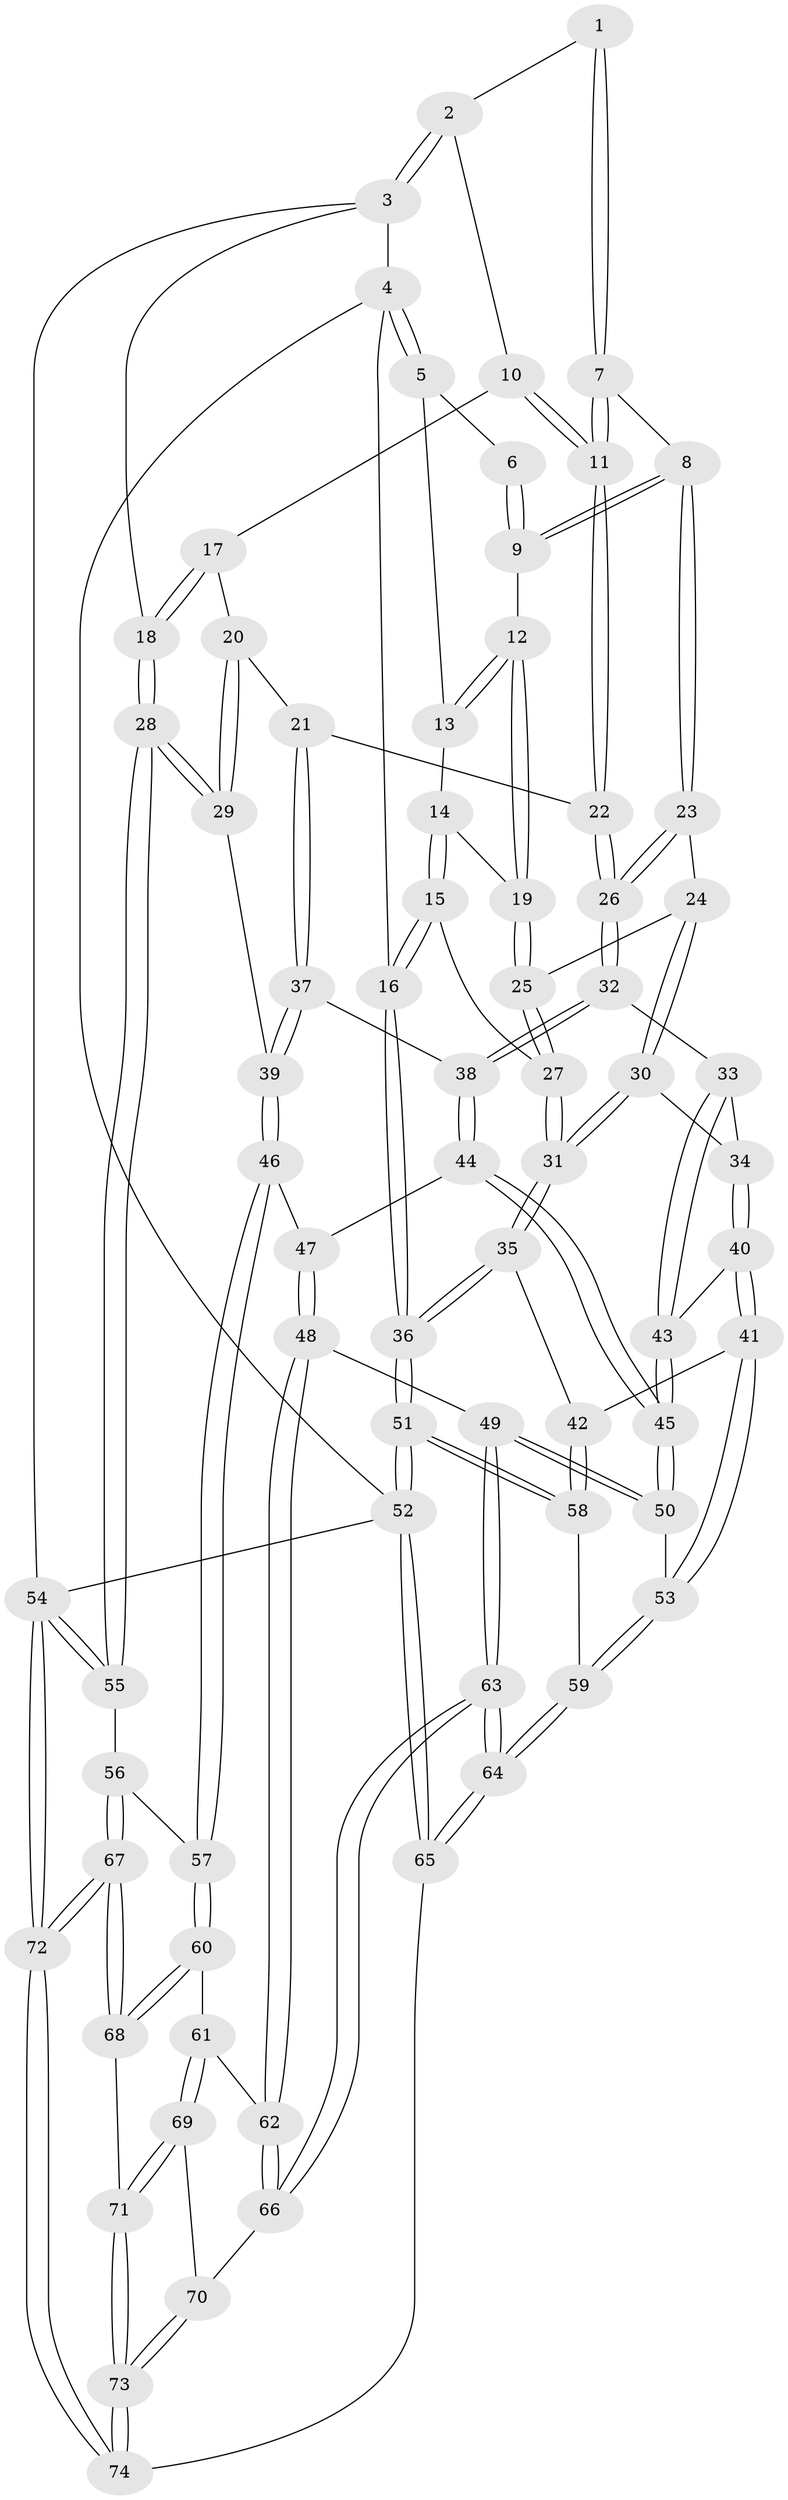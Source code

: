 // Generated by graph-tools (version 1.1) at 2025/51/03/09/25 03:51:01]
// undirected, 74 vertices, 182 edges
graph export_dot {
graph [start="1"]
  node [color=gray90,style=filled];
  1 [pos="+0.5750863719765286+0"];
  2 [pos="+0.5838373187374274+0"];
  3 [pos="+1+0"];
  4 [pos="+0+0"];
  5 [pos="+0+0"];
  6 [pos="+0.2807380513627996+0"];
  7 [pos="+0.39392626216387283+0.1312602569099939"];
  8 [pos="+0.37459474940517845+0.1327884822111636"];
  9 [pos="+0.32715597023277904+0.09326244209065107"];
  10 [pos="+0.6143673130549578+0"];
  11 [pos="+0.5762441694220627+0.15740508519526267"];
  12 [pos="+0.24538101490340863+0.13272302628632388"];
  13 [pos="+0.075760468474169+0"];
  14 [pos="+0.11441853143449965+0.1056492497405662"];
  15 [pos="+0.02637636585151554+0.2553613334165793"];
  16 [pos="+0+0.25331094019230904"];
  17 [pos="+0.8188401949017158+0.09414078466805105"];
  18 [pos="+1+0"];
  19 [pos="+0.2078186995754786+0.1747836461324996"];
  20 [pos="+0.8047787303341863+0.20004341524163935"];
  21 [pos="+0.6421002240011179+0.24651996334910037"];
  22 [pos="+0.5925210402922831+0.2016699240462238"];
  23 [pos="+0.34720906561470416+0.27717028729146487"];
  24 [pos="+0.2539146374984995+0.27912741605753083"];
  25 [pos="+0.19797322910098542+0.24116127305921908"];
  26 [pos="+0.4030853421834235+0.33403612081116496"];
  27 [pos="+0.09182597328260285+0.2787240299787923"];
  28 [pos="+1+0.3761329302530842"];
  29 [pos="+1+0.37908506440829476"];
  30 [pos="+0.22652401163252914+0.4105880849256369"];
  31 [pos="+0.14278270898179862+0.4393963361817565"];
  32 [pos="+0.41015413400314393+0.419227708554728"];
  33 [pos="+0.39748413491914314+0.42978253119891485"];
  34 [pos="+0.23285470496559893+0.41320111073813715"];
  35 [pos="+0.0889757399395412+0.5358274190737966"];
  36 [pos="+0+0.5645254110807021"];
  37 [pos="+0.6537418095648968+0.3507502190669971"];
  38 [pos="+0.5420053759180715+0.4677432290523366"];
  39 [pos="+0.8518242300436312+0.4861400630050256"];
  40 [pos="+0.2903658744056011+0.5662619214769263"];
  41 [pos="+0.24175431874708772+0.6140357308818564"];
  42 [pos="+0.11803857926213003+0.5581013144449238"];
  43 [pos="+0.35376137387310314+0.5284603553939721"];
  44 [pos="+0.5503598842912804+0.49773266808590144"];
  45 [pos="+0.45467916211162585+0.6366941529885044"];
  46 [pos="+0.7889404912729285+0.5955547385290795"];
  47 [pos="+0.5784773834075446+0.5248212301332686"];
  48 [pos="+0.589257295915619+0.7116336440490613"];
  49 [pos="+0.5038084377191958+0.7239055477443858"];
  50 [pos="+0.4552350561527383+0.6554581247565936"];
  51 [pos="+0+1"];
  52 [pos="+0+1"];
  53 [pos="+0.2687323639670485+0.6947403816836708"];
  54 [pos="+1+1"];
  55 [pos="+1+0.6391820361228961"];
  56 [pos="+0.9390851529355074+0.7107229360345813"];
  57 [pos="+0.7790305538961438+0.6850324087962221"];
  58 [pos="+0.11266025562111616+0.7619933194596956"];
  59 [pos="+0.2670506676904584+0.7081002113447021"];
  60 [pos="+0.771535759902737+0.6986636299609746"];
  61 [pos="+0.6790876967350417+0.7323971904856003"];
  62 [pos="+0.6717478572405166+0.7329119780911494"];
  63 [pos="+0.4504636949622447+0.8278925713124957"];
  64 [pos="+0.3512559843095714+0.9534034002110119"];
  65 [pos="+0.319605995145418+1"];
  66 [pos="+0.6035205322906502+0.8452502193922684"];
  67 [pos="+1+1"];
  68 [pos="+0.8856189127112111+0.9747716449808603"];
  69 [pos="+0.6797274674679193+0.8956730786338131"];
  70 [pos="+0.6049652274328592+0.8783310772031729"];
  71 [pos="+0.6939060145606175+0.9202569572023968"];
  72 [pos="+1+1"];
  73 [pos="+0.4620741956145229+1"];
  74 [pos="+0.4027657161826376+1"];
  1 -- 2;
  1 -- 7;
  1 -- 7;
  2 -- 3;
  2 -- 3;
  2 -- 10;
  3 -- 4;
  3 -- 18;
  3 -- 54;
  4 -- 5;
  4 -- 5;
  4 -- 16;
  4 -- 52;
  5 -- 6;
  5 -- 13;
  6 -- 9;
  6 -- 9;
  7 -- 8;
  7 -- 11;
  7 -- 11;
  8 -- 9;
  8 -- 9;
  8 -- 23;
  8 -- 23;
  9 -- 12;
  10 -- 11;
  10 -- 11;
  10 -- 17;
  11 -- 22;
  11 -- 22;
  12 -- 13;
  12 -- 13;
  12 -- 19;
  12 -- 19;
  13 -- 14;
  14 -- 15;
  14 -- 15;
  14 -- 19;
  15 -- 16;
  15 -- 16;
  15 -- 27;
  16 -- 36;
  16 -- 36;
  17 -- 18;
  17 -- 18;
  17 -- 20;
  18 -- 28;
  18 -- 28;
  19 -- 25;
  19 -- 25;
  20 -- 21;
  20 -- 29;
  20 -- 29;
  21 -- 22;
  21 -- 37;
  21 -- 37;
  22 -- 26;
  22 -- 26;
  23 -- 24;
  23 -- 26;
  23 -- 26;
  24 -- 25;
  24 -- 30;
  24 -- 30;
  25 -- 27;
  25 -- 27;
  26 -- 32;
  26 -- 32;
  27 -- 31;
  27 -- 31;
  28 -- 29;
  28 -- 29;
  28 -- 55;
  28 -- 55;
  29 -- 39;
  30 -- 31;
  30 -- 31;
  30 -- 34;
  31 -- 35;
  31 -- 35;
  32 -- 33;
  32 -- 38;
  32 -- 38;
  33 -- 34;
  33 -- 43;
  33 -- 43;
  34 -- 40;
  34 -- 40;
  35 -- 36;
  35 -- 36;
  35 -- 42;
  36 -- 51;
  36 -- 51;
  37 -- 38;
  37 -- 39;
  37 -- 39;
  38 -- 44;
  38 -- 44;
  39 -- 46;
  39 -- 46;
  40 -- 41;
  40 -- 41;
  40 -- 43;
  41 -- 42;
  41 -- 53;
  41 -- 53;
  42 -- 58;
  42 -- 58;
  43 -- 45;
  43 -- 45;
  44 -- 45;
  44 -- 45;
  44 -- 47;
  45 -- 50;
  45 -- 50;
  46 -- 47;
  46 -- 57;
  46 -- 57;
  47 -- 48;
  47 -- 48;
  48 -- 49;
  48 -- 62;
  48 -- 62;
  49 -- 50;
  49 -- 50;
  49 -- 63;
  49 -- 63;
  50 -- 53;
  51 -- 52;
  51 -- 52;
  51 -- 58;
  51 -- 58;
  52 -- 65;
  52 -- 65;
  52 -- 54;
  53 -- 59;
  53 -- 59;
  54 -- 55;
  54 -- 55;
  54 -- 72;
  54 -- 72;
  55 -- 56;
  56 -- 57;
  56 -- 67;
  56 -- 67;
  57 -- 60;
  57 -- 60;
  58 -- 59;
  59 -- 64;
  59 -- 64;
  60 -- 61;
  60 -- 68;
  60 -- 68;
  61 -- 62;
  61 -- 69;
  61 -- 69;
  62 -- 66;
  62 -- 66;
  63 -- 64;
  63 -- 64;
  63 -- 66;
  63 -- 66;
  64 -- 65;
  64 -- 65;
  65 -- 74;
  66 -- 70;
  67 -- 68;
  67 -- 68;
  67 -- 72;
  67 -- 72;
  68 -- 71;
  69 -- 70;
  69 -- 71;
  69 -- 71;
  70 -- 73;
  70 -- 73;
  71 -- 73;
  71 -- 73;
  72 -- 74;
  72 -- 74;
  73 -- 74;
  73 -- 74;
}

